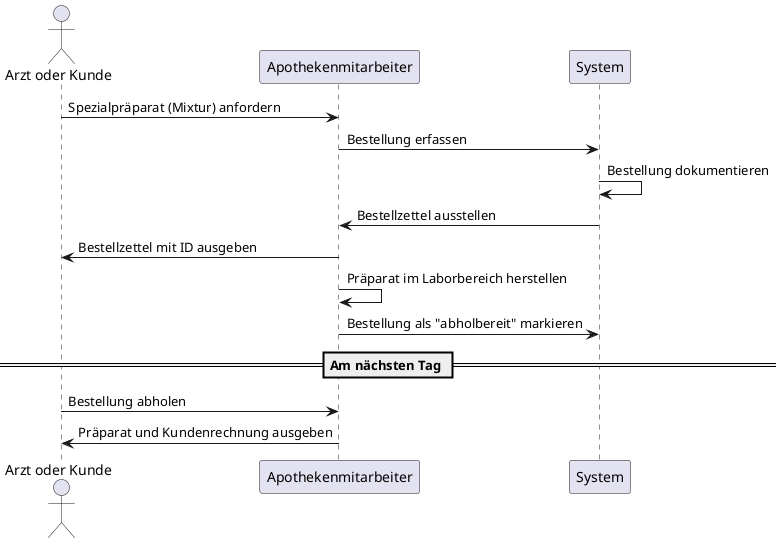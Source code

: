 @startuml UC006
actor "Arzt oder Kunde"
participant Apothekenmitarbeiter
participant System

"Arzt oder Kunde" -> Apothekenmitarbeiter : Spezialpräparat (Mixtur) anfordern
Apothekenmitarbeiter -> System : Bestellung erfassen
System -> System : Bestellung dokumentieren
System -> Apothekenmitarbeiter : Bestellzettel ausstellen
Apothekenmitarbeiter -> "Arzt oder Kunde" : Bestellzettel mit ID ausgeben

Apothekenmitarbeiter -> Apothekenmitarbeiter : Präparat im Laborbereich herstellen
Apothekenmitarbeiter -> System : Bestellung als "abholbereit" markieren

== Am nächsten Tag ==

"Arzt oder Kunde" -> Apothekenmitarbeiter : Bestellung abholen
Apothekenmitarbeiter -> "Arzt oder Kunde" : Präparat und Kundenrechnung ausgeben
@enduml
